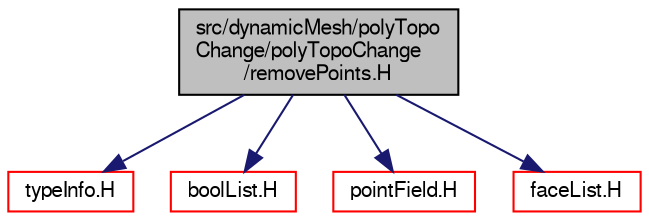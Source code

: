 digraph "src/dynamicMesh/polyTopoChange/polyTopoChange/removePoints.H"
{
  bgcolor="transparent";
  edge [fontname="FreeSans",fontsize="10",labelfontname="FreeSans",labelfontsize="10"];
  node [fontname="FreeSans",fontsize="10",shape=record];
  Node0 [label="src/dynamicMesh/polyTopo\lChange/polyTopoChange\l/removePoints.H",height=0.2,width=0.4,color="black", fillcolor="grey75", style="filled", fontcolor="black"];
  Node0 -> Node1 [color="midnightblue",fontsize="10",style="solid",fontname="FreeSans"];
  Node1 [label="typeInfo.H",height=0.2,width=0.4,color="red",URL="$a09341.html"];
  Node0 -> Node44 [color="midnightblue",fontsize="10",style="solid",fontname="FreeSans"];
  Node44 [label="boolList.H",height=0.2,width=0.4,color="red",URL="$a12152.html"];
  Node0 -> Node54 [color="midnightblue",fontsize="10",style="solid",fontname="FreeSans"];
  Node54 [label="pointField.H",height=0.2,width=0.4,color="red",URL="$a12062.html"];
  Node0 -> Node109 [color="midnightblue",fontsize="10",style="solid",fontname="FreeSans"];
  Node109 [label="faceList.H",height=0.2,width=0.4,color="red",URL="$a11342.html"];
}
